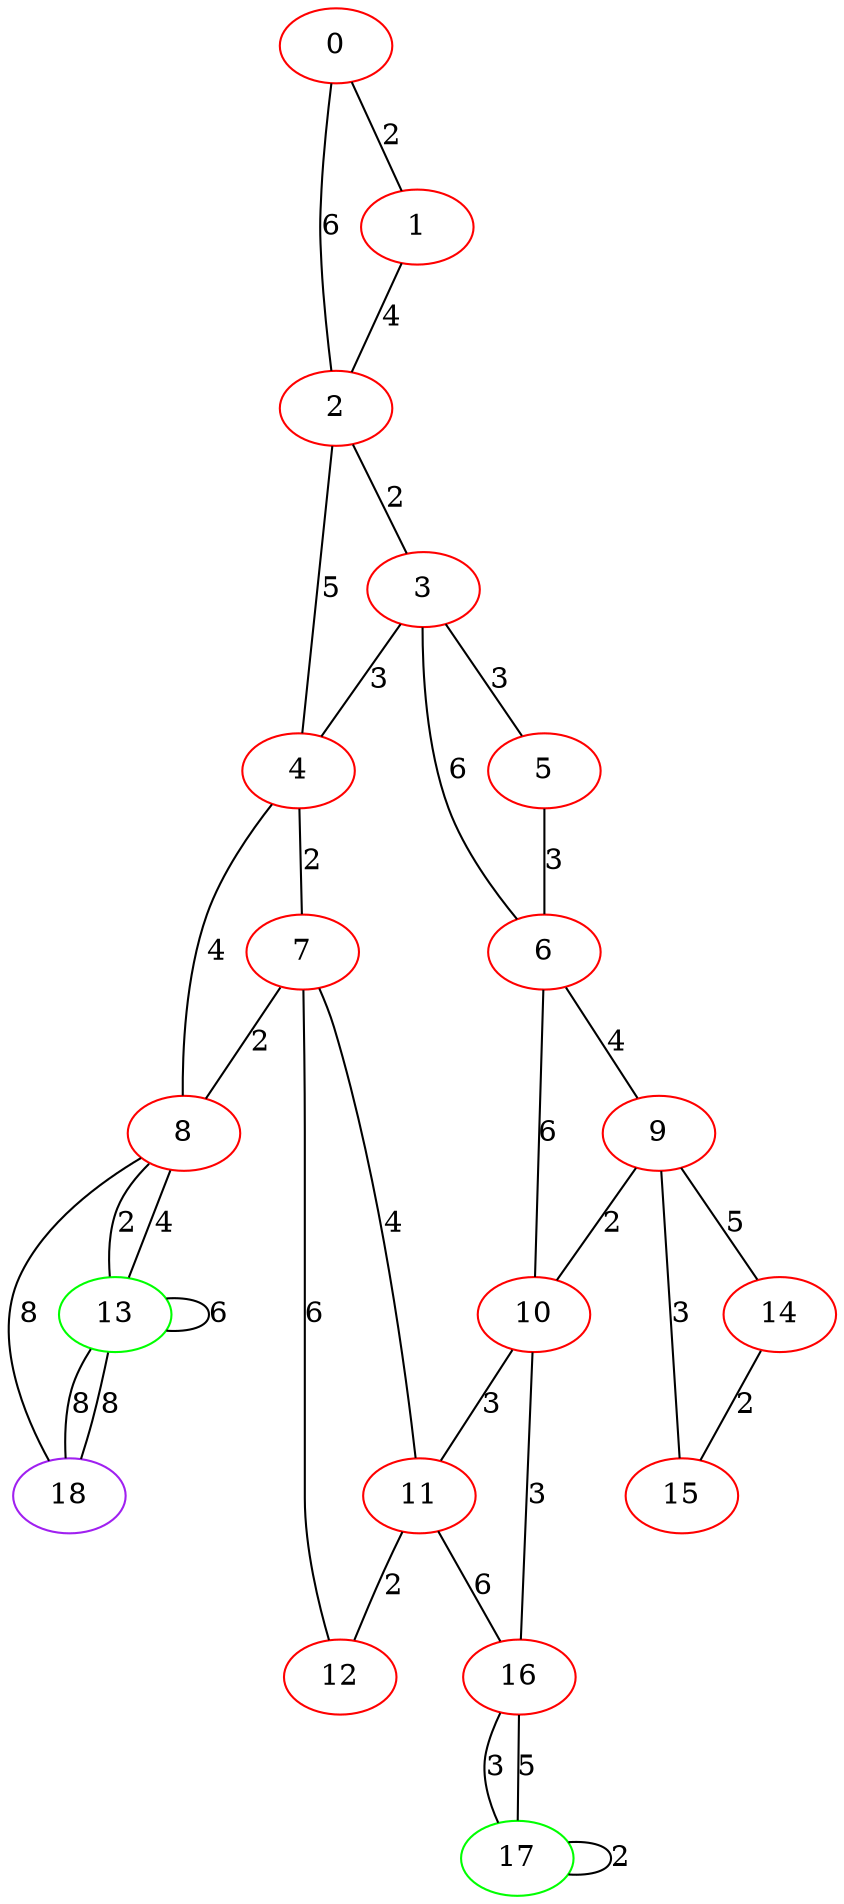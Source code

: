 graph "" {
0 [color=red, weight=1];
1 [color=red, weight=1];
2 [color=red, weight=1];
3 [color=red, weight=1];
4 [color=red, weight=1];
5 [color=red, weight=1];
6 [color=red, weight=1];
7 [color=red, weight=1];
8 [color=red, weight=1];
9 [color=red, weight=1];
10 [color=red, weight=1];
11 [color=red, weight=1];
12 [color=red, weight=1];
13 [color=green, weight=2];
14 [color=red, weight=1];
15 [color=red, weight=1];
16 [color=red, weight=1];
17 [color=green, weight=2];
18 [color=purple, weight=4];
0 -- 1  [key=0, label=2];
0 -- 2  [key=0, label=6];
1 -- 2  [key=0, label=4];
2 -- 3  [key=0, label=2];
2 -- 4  [key=0, label=5];
3 -- 4  [key=0, label=3];
3 -- 5  [key=0, label=3];
3 -- 6  [key=0, label=6];
4 -- 8  [key=0, label=4];
4 -- 7  [key=0, label=2];
5 -- 6  [key=0, label=3];
6 -- 9  [key=0, label=4];
6 -- 10  [key=0, label=6];
7 -- 8  [key=0, label=2];
7 -- 12  [key=0, label=6];
7 -- 11  [key=0, label=4];
8 -- 18  [key=0, label=8];
8 -- 13  [key=0, label=2];
8 -- 13  [key=1, label=4];
9 -- 10  [key=0, label=2];
9 -- 14  [key=0, label=5];
9 -- 15  [key=0, label=3];
10 -- 16  [key=0, label=3];
10 -- 11  [key=0, label=3];
11 -- 16  [key=0, label=6];
11 -- 12  [key=0, label=2];
13 -- 18  [key=0, label=8];
13 -- 18  [key=1, label=8];
13 -- 13  [key=0, label=6];
14 -- 15  [key=0, label=2];
16 -- 17  [key=0, label=3];
16 -- 17  [key=1, label=5];
17 -- 17  [key=0, label=2];
}
